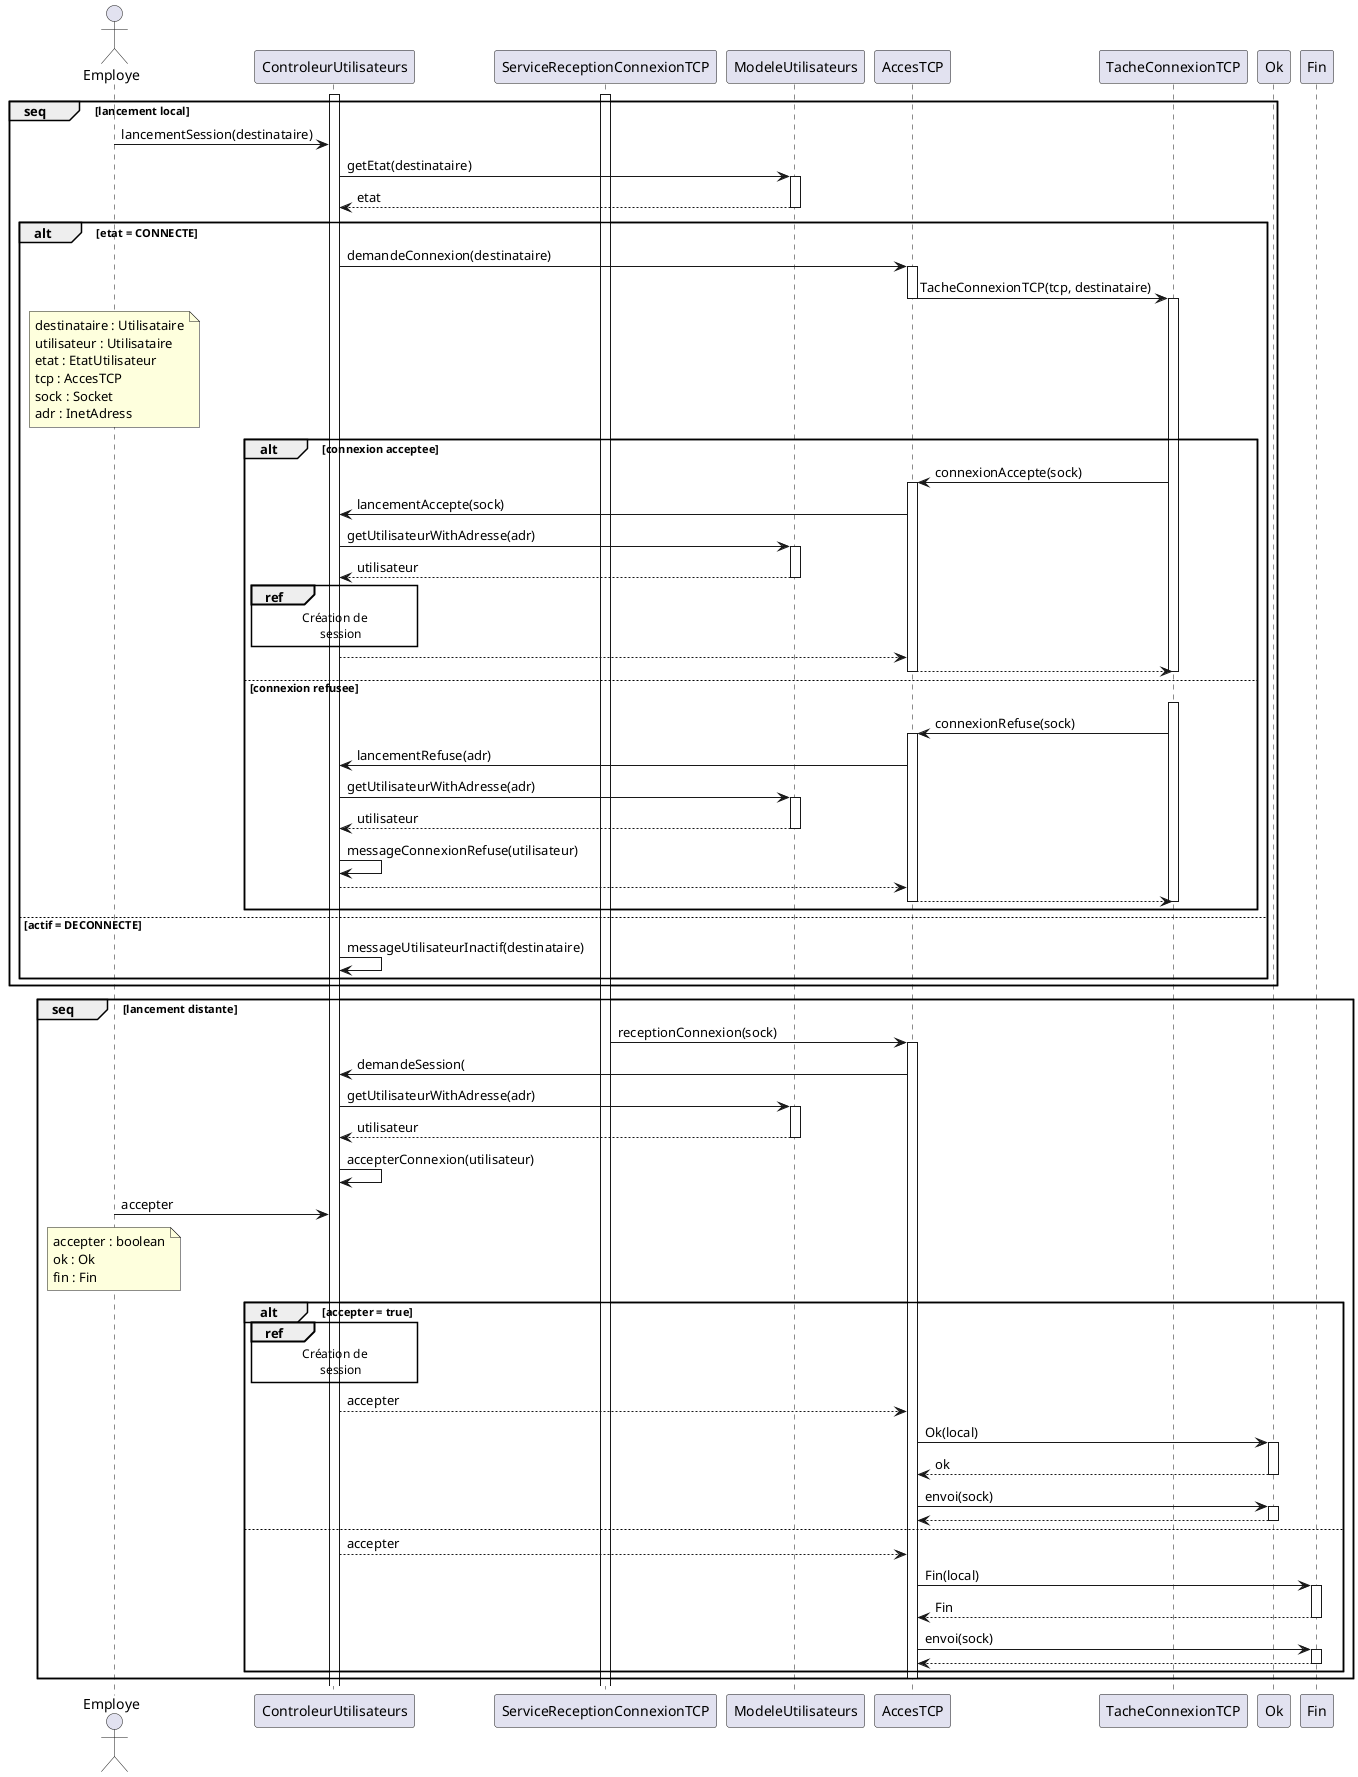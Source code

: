 @startuml lancement_session
actor Employe
activate ControleurUtilisateurs
activate ServiceReceptionConnexionTCP
group seq [lancement local]
    Employe -> ControleurUtilisateurs : lancementSession(destinataire)
    ControleurUtilisateurs -> ModeleUtilisateurs : getEtat(destinataire)
    activate ModeleUtilisateurs
    ModeleUtilisateurs --> ControleurUtilisateurs : etat
    deactivate ModeleUtilisateurs
    alt etat = CONNECTE
        ControleurUtilisateurs -> AccesTCP : demandeConnexion(destinataire)
        activate AccesTCP
        AccesTCP -> TacheConnexionTCP : TacheConnexionTCP(tcp, destinataire)
        note over Employe
        destinataire : Utilisataire
        utilisateur : Utilisataire
        etat : EtatUtilisateur
        tcp : AccesTCP
        sock : Socket
        adr : InetAdress
        end note
        deactivate AccesTCP
        activate TacheConnexionTCP
        alt connexion acceptee
            TacheConnexionTCP -> AccesTCP : connexionAccepte(sock)
            activate AccesTCP
            AccesTCP -> ControleurUtilisateurs : lancementAccepte(sock)
            ControleurUtilisateurs -> ModeleUtilisateurs : getUtilisateurWithAdresse(adr)
            activate ModeleUtilisateurs
            ModeleUtilisateurs --> ControleurUtilisateurs : utilisateur
            deactivate ModeleUtilisateurs
            ref over ControleurUtilisateurs
                Création de
                    session
            end ref
            ControleurUtilisateurs --> AccesTCP
            AccesTCP --> TacheConnexionTCP
            deactivate AccesTCP
            deactivate TacheConnexionTCP
        else connexion refusee
            TacheConnexionTCP -[hidden]-> ControleurUtilisateurs
            activate TacheConnexionTCP
            TacheConnexionTCP -> AccesTCP : connexionRefuse(sock)
            activate AccesTCP
            AccesTCP -> ControleurUtilisateurs : lancementRefuse(adr)
            ControleurUtilisateurs -> ModeleUtilisateurs : getUtilisateurWithAdresse(adr)
            activate ModeleUtilisateurs
            ModeleUtilisateurs --> ControleurUtilisateurs : utilisateur
            deactivate ModeleUtilisateurs
            ControleurUtilisateurs -> ControleurUtilisateurs : messageConnexionRefuse(utilisateur)
            ControleurUtilisateurs --> AccesTCP
            AccesTCP --> TacheConnexionTCP
            deactivate AccesTCP
            deactivate TacheConnexionTCP
        end
    else actif = DECONNECTE
        ControleurUtilisateurs -> ControleurUtilisateurs : messageUtilisateurInactif(destinataire)
    end
end
group seq [lancement distante]
    ServiceReceptionConnexionTCP -> AccesTCP : receptionConnexion(sock)
    activate AccesTCP
    AccesTCP -> ControleurUtilisateurs : demandeSession(
    ControleurUtilisateurs -> ModeleUtilisateurs : getUtilisateurWithAdresse(adr)
    activate ModeleUtilisateurs
    ModeleUtilisateurs --> ControleurUtilisateurs : utilisateur
    deactivate ModeleUtilisateurs
    ControleurUtilisateurs -> ControleurUtilisateurs : accepterConnexion(utilisateur)
    Employe -> ControleurUtilisateurs : accepter
    note over Employe
    accepter : boolean
    ok : Ok
    fin : Fin
    end note
    alt accepter = true
        ref over ControleurUtilisateurs
            Création de
                session
        end ref
        ControleurUtilisateurs --> AccesTCP : accepter
        AccesTCP -> Ok : Ok(local)
        activate Ok
        Ok --> AccesTCP : ok
        deactivate Ok
        AccesTCP -> Ok : envoi(sock)
        activate Ok
        Ok --> AccesTCP
        deactivate Ok
    else
        ControleurUtilisateurs --> AccesTCP : accepter
        AccesTCP -> Fin : Fin(local)
        activate Fin
        Fin --> AccesTCP : Fin
        deactivate Fin
        AccesTCP -> Fin : envoi(sock)
        activate Fin
        Fin --> AccesTCP
        deactivate Fin
    end
    deactivate AccesTCP
end
@enduml
